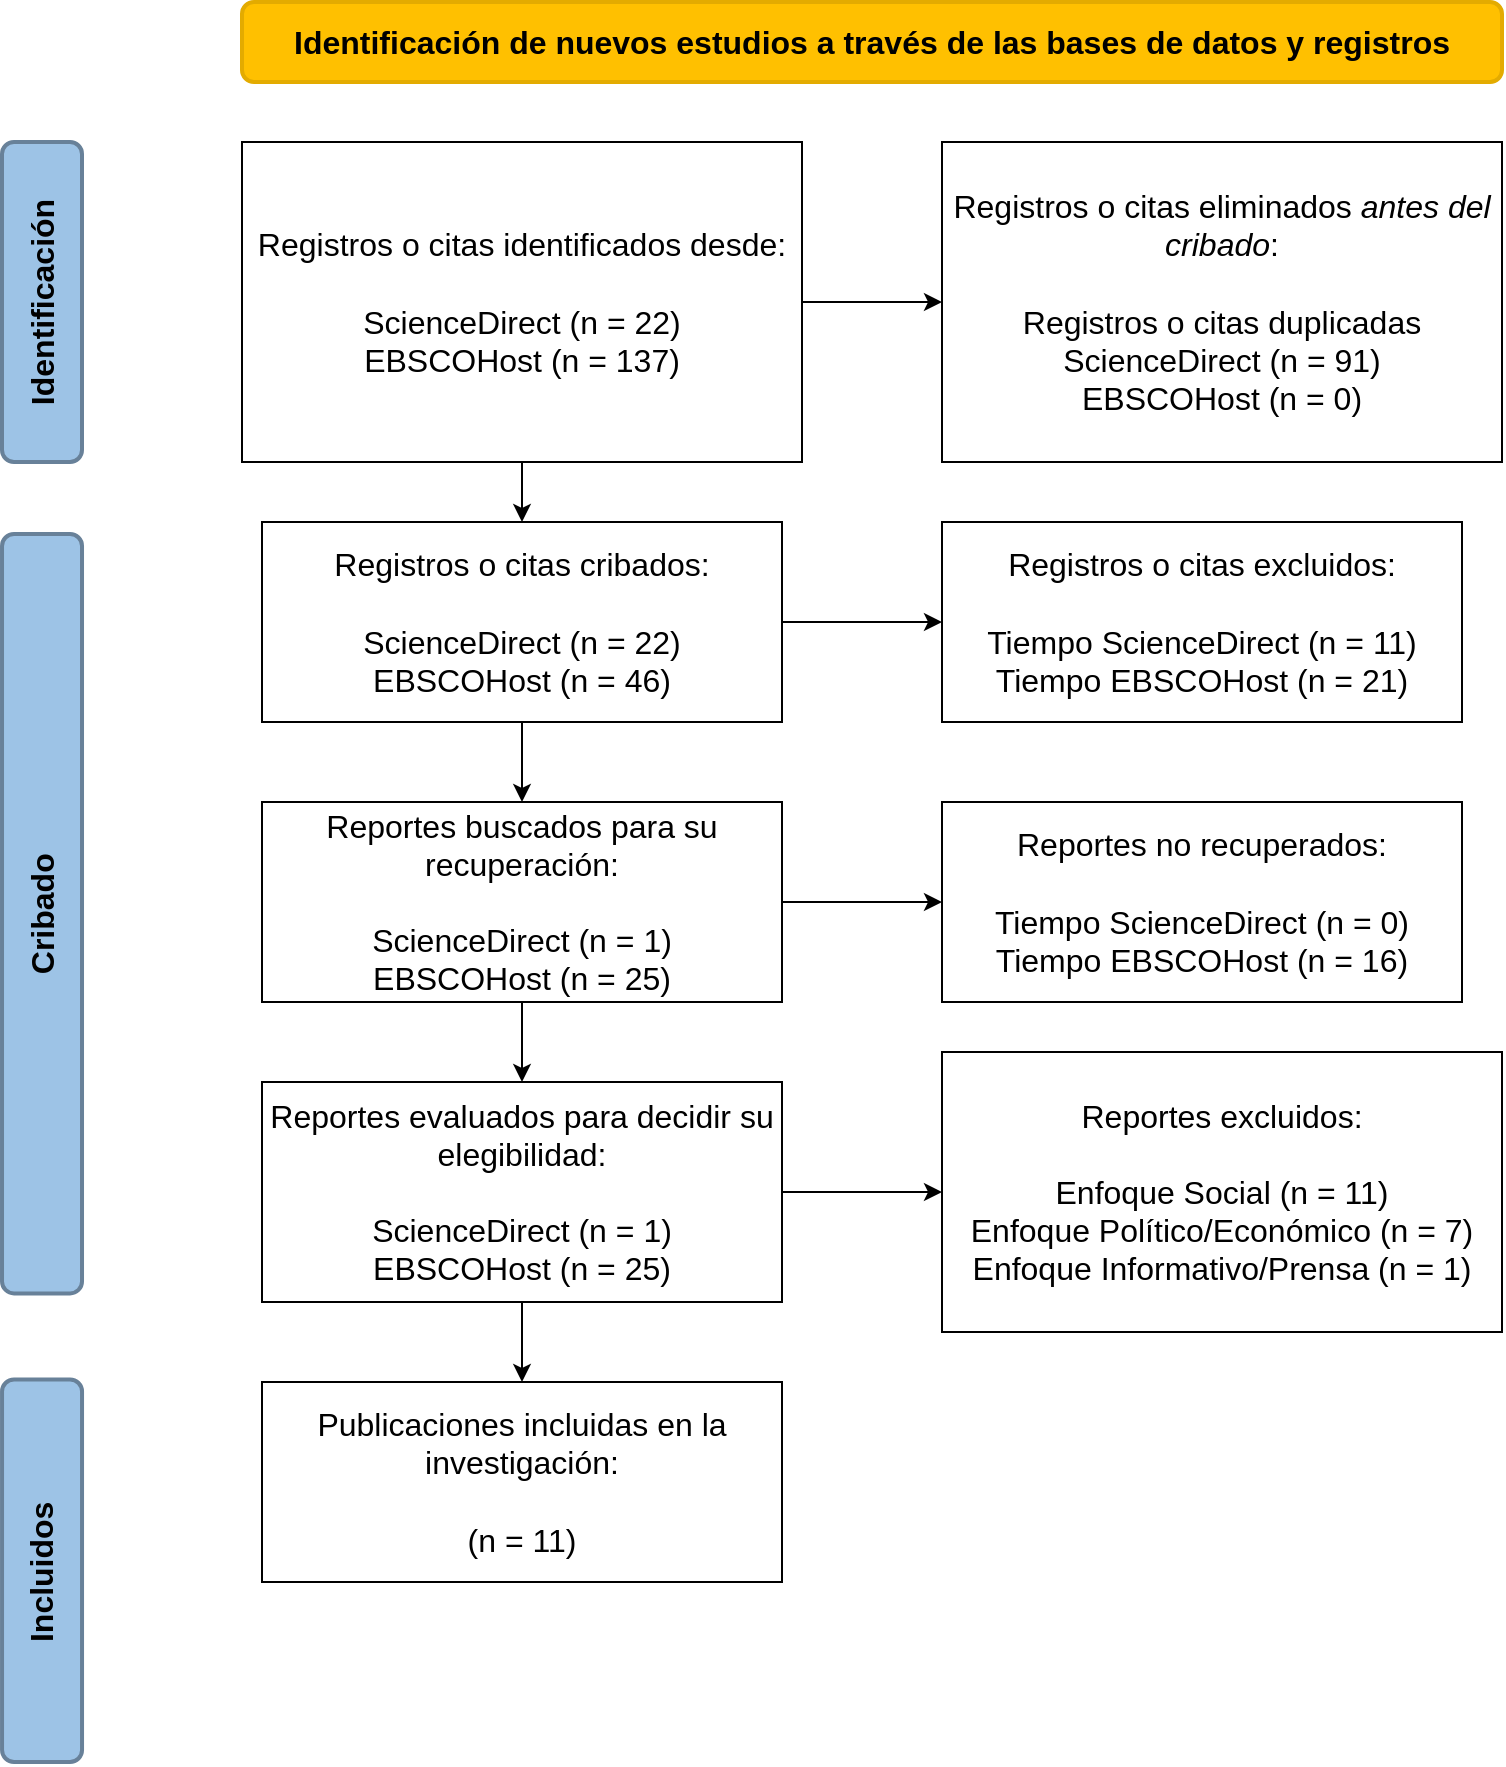 <mxfile version="24.2.5" type="github">
  <diagram name="Page-1" id="90a13364-a465-7bf4-72fc-28e22215d7a0">
    <mxGraphModel dx="1990" dy="918" grid="1" gridSize="10" guides="1" tooltips="1" connect="1" arrows="1" fold="1" page="1" pageScale="1.5" pageWidth="1169" pageHeight="826" background="none" math="0" shadow="0">
      <root>
        <mxCell id="0" style=";html=1;" />
        <mxCell id="1" style=";html=1;" parent="0" />
        <mxCell id="qiFl4kYv5fcQeZ9Xl8Pe-1" value="&lt;b&gt;&lt;font face=&quot;Arial&quot; style=&quot;font-size: 16px;&quot;&gt;Identificación de nuevos estudios a través de las bases de datos y registros&lt;br&gt;&lt;/font&gt;&lt;/b&gt;" style="rounded=1;whiteSpace=wrap;html=1;fillColor=#FFC000;strokeColor=#E3AB00;strokeWidth=2;" vertex="1" parent="1">
          <mxGeometry x="610" y="260" width="630" height="40" as="geometry" />
        </mxCell>
        <mxCell id="qiFl4kYv5fcQeZ9Xl8Pe-5" style="edgeStyle=orthogonalEdgeStyle;rounded=0;orthogonalLoop=1;jettySize=auto;html=1;exitX=1;exitY=0.5;exitDx=0;exitDy=0;entryX=0;entryY=0.5;entryDx=0;entryDy=0;" edge="1" parent="1" source="qiFl4kYv5fcQeZ9Xl8Pe-2" target="qiFl4kYv5fcQeZ9Xl8Pe-4">
          <mxGeometry relative="1" as="geometry" />
        </mxCell>
        <mxCell id="qiFl4kYv5fcQeZ9Xl8Pe-10" style="edgeStyle=orthogonalEdgeStyle;rounded=0;orthogonalLoop=1;jettySize=auto;html=1;exitX=0.5;exitY=1;exitDx=0;exitDy=0;entryX=0.5;entryY=0;entryDx=0;entryDy=0;" edge="1" parent="1" source="qiFl4kYv5fcQeZ9Xl8Pe-2" target="qiFl4kYv5fcQeZ9Xl8Pe-6">
          <mxGeometry relative="1" as="geometry" />
        </mxCell>
        <mxCell id="qiFl4kYv5fcQeZ9Xl8Pe-2" value="&lt;div&gt;&lt;font style=&quot;font-size: 16px;&quot; face=&quot;Arial&quot;&gt;R&lt;/font&gt;&lt;font size=&quot;3&quot;&gt;egistros o citas identificados desde:&lt;/font&gt;&lt;/div&gt;&lt;div&gt;&lt;font size=&quot;3&quot;&gt;&lt;br&gt;&lt;/font&gt;&lt;/div&gt;&lt;div&gt;&lt;font size=&quot;3&quot;&gt;ScienceDirect (n = 22)&lt;/font&gt;&lt;/div&gt;&lt;div&gt;&lt;font size=&quot;3&quot;&gt;EBSCOHost (n = 137)&lt;br&gt;&lt;/font&gt;&lt;/div&gt;" style="rounded=0;whiteSpace=wrap;html=1;" vertex="1" parent="1">
          <mxGeometry x="610" y="330" width="280" height="160" as="geometry" />
        </mxCell>
        <mxCell id="qiFl4kYv5fcQeZ9Xl8Pe-4" value="&lt;div&gt;&lt;font style=&quot;font-size: 16px;&quot; face=&quot;Arial&quot;&gt;R&lt;/font&gt;&lt;font size=&quot;3&quot;&gt;egistros o citas eliminados &lt;i&gt;antes del cribado&lt;/i&gt;:&lt;/font&gt;&lt;/div&gt;&lt;div&gt;&lt;font size=&quot;3&quot;&gt;&lt;br&gt;&lt;/font&gt;&lt;/div&gt;&lt;div&gt;&lt;font size=&quot;3&quot;&gt;Registros o citas duplicadas&lt;br&gt;&lt;/font&gt;&lt;/div&gt;&lt;div&gt;&lt;font size=&quot;3&quot;&gt;ScienceDirect (n = 91)&lt;/font&gt;&lt;/div&gt;&lt;div&gt;&lt;font size=&quot;3&quot;&gt;EBSCOHost (n = 0)&lt;br&gt;&lt;/font&gt;&lt;/div&gt;" style="rounded=0;whiteSpace=wrap;html=1;" vertex="1" parent="1">
          <mxGeometry x="960" y="330" width="280" height="160" as="geometry" />
        </mxCell>
        <mxCell id="qiFl4kYv5fcQeZ9Xl8Pe-11" style="edgeStyle=orthogonalEdgeStyle;rounded=0;orthogonalLoop=1;jettySize=auto;html=1;exitX=0.5;exitY=1;exitDx=0;exitDy=0;entryX=0.5;entryY=0;entryDx=0;entryDy=0;" edge="1" parent="1" source="qiFl4kYv5fcQeZ9Xl8Pe-6" target="qiFl4kYv5fcQeZ9Xl8Pe-7">
          <mxGeometry relative="1" as="geometry" />
        </mxCell>
        <mxCell id="qiFl4kYv5fcQeZ9Xl8Pe-17" style="edgeStyle=orthogonalEdgeStyle;rounded=0;orthogonalLoop=1;jettySize=auto;html=1;exitX=1;exitY=0.5;exitDx=0;exitDy=0;entryX=0;entryY=0.5;entryDx=0;entryDy=0;" edge="1" parent="1" source="qiFl4kYv5fcQeZ9Xl8Pe-6" target="qiFl4kYv5fcQeZ9Xl8Pe-14">
          <mxGeometry relative="1" as="geometry" />
        </mxCell>
        <mxCell id="qiFl4kYv5fcQeZ9Xl8Pe-6" value="&lt;div&gt;&lt;font style=&quot;font-size: 16px;&quot; face=&quot;Arial&quot;&gt;R&lt;/font&gt;&lt;font size=&quot;3&quot;&gt;egistros o citas cribados:&lt;/font&gt;&lt;/div&gt;&lt;div&gt;&lt;font size=&quot;3&quot;&gt;&lt;br&gt;&lt;/font&gt;&lt;/div&gt;&lt;div&gt;&lt;font size=&quot;3&quot;&gt;ScienceDirect (n = 22)&lt;/font&gt;&lt;/div&gt;&lt;div&gt;&lt;font size=&quot;3&quot;&gt;EBSCOHost (n = 46)&lt;br&gt;&lt;/font&gt;&lt;/div&gt;" style="rounded=0;whiteSpace=wrap;html=1;" vertex="1" parent="1">
          <mxGeometry x="620" y="520" width="260" height="100" as="geometry" />
        </mxCell>
        <mxCell id="qiFl4kYv5fcQeZ9Xl8Pe-12" style="edgeStyle=orthogonalEdgeStyle;rounded=0;orthogonalLoop=1;jettySize=auto;html=1;exitX=0.5;exitY=1;exitDx=0;exitDy=0;entryX=0.5;entryY=0;entryDx=0;entryDy=0;" edge="1" parent="1" source="qiFl4kYv5fcQeZ9Xl8Pe-7" target="qiFl4kYv5fcQeZ9Xl8Pe-8">
          <mxGeometry relative="1" as="geometry" />
        </mxCell>
        <mxCell id="qiFl4kYv5fcQeZ9Xl8Pe-18" style="edgeStyle=orthogonalEdgeStyle;rounded=0;orthogonalLoop=1;jettySize=auto;html=1;exitX=1;exitY=0.5;exitDx=0;exitDy=0;entryX=0;entryY=0.5;entryDx=0;entryDy=0;" edge="1" parent="1" source="qiFl4kYv5fcQeZ9Xl8Pe-7" target="qiFl4kYv5fcQeZ9Xl8Pe-15">
          <mxGeometry relative="1" as="geometry" />
        </mxCell>
        <mxCell id="qiFl4kYv5fcQeZ9Xl8Pe-7" value="&lt;div&gt;&lt;font style=&quot;font-size: 16px;&quot; face=&quot;Arial&quot;&gt;Reportes buscados para su rec&lt;/font&gt;&lt;font size=&quot;3&quot;&gt;uperación:&lt;/font&gt;&lt;/div&gt;&lt;div&gt;&lt;font size=&quot;3&quot;&gt;&lt;br&gt;&lt;/font&gt;&lt;/div&gt;&lt;div&gt;&lt;font size=&quot;3&quot;&gt;ScienceDirect (n = 1)&lt;/font&gt;&lt;/div&gt;&lt;div&gt;&lt;font size=&quot;3&quot;&gt;EBSCOHost (n = 25)&lt;br&gt;&lt;/font&gt;&lt;/div&gt;" style="rounded=0;whiteSpace=wrap;html=1;" vertex="1" parent="1">
          <mxGeometry x="620" y="660" width="260" height="100" as="geometry" />
        </mxCell>
        <mxCell id="qiFl4kYv5fcQeZ9Xl8Pe-13" style="edgeStyle=orthogonalEdgeStyle;rounded=0;orthogonalLoop=1;jettySize=auto;html=1;exitX=0.5;exitY=1;exitDx=0;exitDy=0;entryX=0.5;entryY=0;entryDx=0;entryDy=0;" edge="1" parent="1" source="qiFl4kYv5fcQeZ9Xl8Pe-8" target="qiFl4kYv5fcQeZ9Xl8Pe-9">
          <mxGeometry relative="1" as="geometry" />
        </mxCell>
        <mxCell id="qiFl4kYv5fcQeZ9Xl8Pe-19" style="edgeStyle=orthogonalEdgeStyle;rounded=0;orthogonalLoop=1;jettySize=auto;html=1;exitX=1;exitY=0.5;exitDx=0;exitDy=0;entryX=0;entryY=0.5;entryDx=0;entryDy=0;" edge="1" parent="1" source="qiFl4kYv5fcQeZ9Xl8Pe-8" target="qiFl4kYv5fcQeZ9Xl8Pe-16">
          <mxGeometry relative="1" as="geometry" />
        </mxCell>
        <mxCell id="qiFl4kYv5fcQeZ9Xl8Pe-8" value="&lt;div&gt;&lt;font style=&quot;font-size: 16px;&quot; face=&quot;Arial&quot;&gt;Reportes evaluados para decidir su elegibilidad&lt;/font&gt;&lt;font size=&quot;3&quot;&gt;:&lt;/font&gt;&lt;/div&gt;&lt;div&gt;&lt;font size=&quot;3&quot;&gt;&lt;br&gt;&lt;/font&gt;&lt;/div&gt;&lt;div&gt;&lt;font size=&quot;3&quot;&gt;ScienceDirect (n = 1)&lt;/font&gt;&lt;/div&gt;&lt;div&gt;&lt;font size=&quot;3&quot;&gt;EBSCOHost (n = 25)&lt;br&gt;&lt;/font&gt;&lt;/div&gt;" style="rounded=0;whiteSpace=wrap;html=1;" vertex="1" parent="1">
          <mxGeometry x="620" y="800" width="260" height="110" as="geometry" />
        </mxCell>
        <mxCell id="qiFl4kYv5fcQeZ9Xl8Pe-9" value="&lt;div&gt;&lt;font style=&quot;font-size: 16px;&quot; face=&quot;Arial&quot;&gt;Publicaciones incluidas en la investi&lt;/font&gt;&lt;font size=&quot;3&quot;&gt;gación:&lt;/font&gt;&lt;/div&gt;&lt;div&gt;&lt;font size=&quot;3&quot;&gt;&lt;br&gt;&lt;/font&gt;&lt;/div&gt;&lt;div&gt;&lt;font size=&quot;3&quot;&gt;(n = 11)&lt;/font&gt;&lt;/div&gt;" style="rounded=0;whiteSpace=wrap;html=1;" vertex="1" parent="1">
          <mxGeometry x="620" y="950" width="260" height="100" as="geometry" />
        </mxCell>
        <mxCell id="qiFl4kYv5fcQeZ9Xl8Pe-14" value="&lt;div&gt;&lt;font style=&quot;font-size: 16px;&quot; face=&quot;Arial&quot;&gt;R&lt;/font&gt;&lt;font size=&quot;3&quot;&gt;egistros o citas excluidos:&lt;/font&gt;&lt;/div&gt;&lt;div&gt;&lt;font size=&quot;3&quot;&gt;&lt;br&gt;&lt;/font&gt;&lt;/div&gt;&lt;div&gt;&lt;font size=&quot;3&quot;&gt;Tiempo ScienceDirect (n = 11)&lt;/font&gt;&lt;/div&gt;&lt;div&gt;&lt;font size=&quot;3&quot;&gt;Tiempo EBSCOHost (n = 21)&lt;br&gt;&lt;/font&gt;&lt;/div&gt;" style="rounded=0;whiteSpace=wrap;html=1;" vertex="1" parent="1">
          <mxGeometry x="960" y="520" width="260" height="100" as="geometry" />
        </mxCell>
        <mxCell id="qiFl4kYv5fcQeZ9Xl8Pe-15" value="&lt;div&gt;&lt;font style=&quot;font-size: 16px;&quot; face=&quot;Arial&quot;&gt;Reportes n&lt;/font&gt;&lt;font size=&quot;3&quot;&gt;o recuperados:&lt;/font&gt;&lt;/div&gt;&lt;div&gt;&lt;font size=&quot;3&quot;&gt;&lt;br&gt;&lt;/font&gt;&lt;/div&gt;&lt;div&gt;&lt;font size=&quot;3&quot;&gt;Tiempo ScienceDirect (n = 0)&lt;/font&gt;&lt;/div&gt;&lt;div&gt;&lt;font size=&quot;3&quot;&gt;Tiempo EBSCOHost (n = 16)&lt;br&gt;&lt;/font&gt;&lt;/div&gt;" style="rounded=0;whiteSpace=wrap;html=1;" vertex="1" parent="1">
          <mxGeometry x="960" y="660" width="260" height="100" as="geometry" />
        </mxCell>
        <mxCell id="qiFl4kYv5fcQeZ9Xl8Pe-16" value="&lt;div&gt;&lt;font style=&quot;font-size: 16px;&quot; face=&quot;Arial&quot;&gt;Reportes exclui&lt;/font&gt;&lt;font size=&quot;3&quot;&gt;dos:&lt;/font&gt;&lt;/div&gt;&lt;div&gt;&lt;font size=&quot;3&quot;&gt;&lt;br&gt;&lt;/font&gt;&lt;/div&gt;&lt;div&gt;&lt;font size=&quot;3&quot;&gt;Enfoque Social (n = 11)&lt;/font&gt;&lt;/div&gt;&lt;div&gt;&lt;font size=&quot;3&quot;&gt;Enfoque Político/Económico (n = 7)&lt;/font&gt;&lt;/div&gt;&lt;div&gt;&lt;font size=&quot;3&quot;&gt;Enfoque Informativo/Prensa (n = 1)&lt;br&gt;&lt;/font&gt;&lt;/div&gt;" style="rounded=0;whiteSpace=wrap;html=1;" vertex="1" parent="1">
          <mxGeometry x="960" y="785" width="280" height="140" as="geometry" />
        </mxCell>
        <mxCell id="qiFl4kYv5fcQeZ9Xl8Pe-20" value="&lt;b&gt;&lt;font face=&quot;Arial&quot; style=&quot;font-size: 16px;&quot;&gt;Identificación&lt;br&gt;&lt;/font&gt;&lt;/b&gt;" style="rounded=1;whiteSpace=wrap;html=1;fillColor=#9DC3E6;strokeColor=#688199;strokeWidth=2;rotation=-90;" vertex="1" parent="1">
          <mxGeometry x="430" y="390" width="160" height="40" as="geometry" />
        </mxCell>
        <mxCell id="qiFl4kYv5fcQeZ9Xl8Pe-22" value="&lt;b&gt;&lt;font face=&quot;Arial&quot; style=&quot;font-size: 16px;&quot;&gt;Cribado&lt;/font&gt;&lt;/b&gt;" style="rounded=1;whiteSpace=wrap;html=1;fillColor=#9DC3E6;strokeColor=#688199;strokeWidth=2;rotation=-90;" vertex="1" parent="1">
          <mxGeometry x="320.16" y="695.86" width="379.7" height="40" as="geometry" />
        </mxCell>
        <mxCell id="qiFl4kYv5fcQeZ9Xl8Pe-23" value="&lt;b&gt;&lt;font face=&quot;Arial&quot; style=&quot;font-size: 16px;&quot;&gt;Incluidos&lt;br&gt;&lt;/font&gt;&lt;/b&gt;" style="rounded=1;whiteSpace=wrap;html=1;fillColor=#9DC3E6;strokeColor=#688199;strokeWidth=2;rotation=-90;" vertex="1" parent="1">
          <mxGeometry x="414.38" y="1024.38" width="191.28" height="40" as="geometry" />
        </mxCell>
      </root>
    </mxGraphModel>
  </diagram>
</mxfile>
